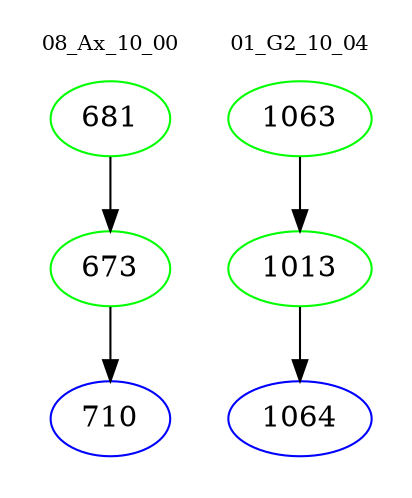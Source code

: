 digraph{
subgraph cluster_0 {
color = white
label = "08_Ax_10_00";
fontsize=10;
T0_681 [label="681", color="green"]
T0_681 -> T0_673 [color="black"]
T0_673 [label="673", color="green"]
T0_673 -> T0_710 [color="black"]
T0_710 [label="710", color="blue"]
}
subgraph cluster_1 {
color = white
label = "01_G2_10_04";
fontsize=10;
T1_1063 [label="1063", color="green"]
T1_1063 -> T1_1013 [color="black"]
T1_1013 [label="1013", color="green"]
T1_1013 -> T1_1064 [color="black"]
T1_1064 [label="1064", color="blue"]
}
}
